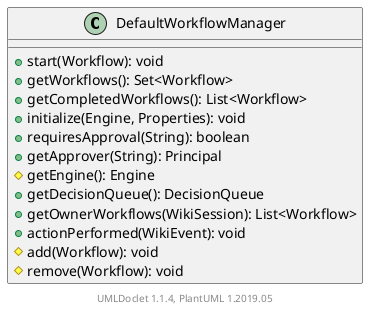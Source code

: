 @startuml

    class DefaultWorkflowManager [[DefaultWorkflowManager.html]] {
        +start(Workflow): void
        +getWorkflows(): Set<Workflow>
        +getCompletedWorkflows(): List<Workflow>
        +initialize(Engine, Properties): void
        +requiresApproval(String): boolean
        +getApprover(String): Principal
        #getEngine(): Engine
        +getDecisionQueue(): DecisionQueue
        +getOwnerWorkflows(WikiSession): List<Workflow>
        +actionPerformed(WikiEvent): void
        #add(Workflow): void
        #remove(Workflow): void
    }


    center footer UMLDoclet 1.1.4, PlantUML 1.2019.05
@enduml
